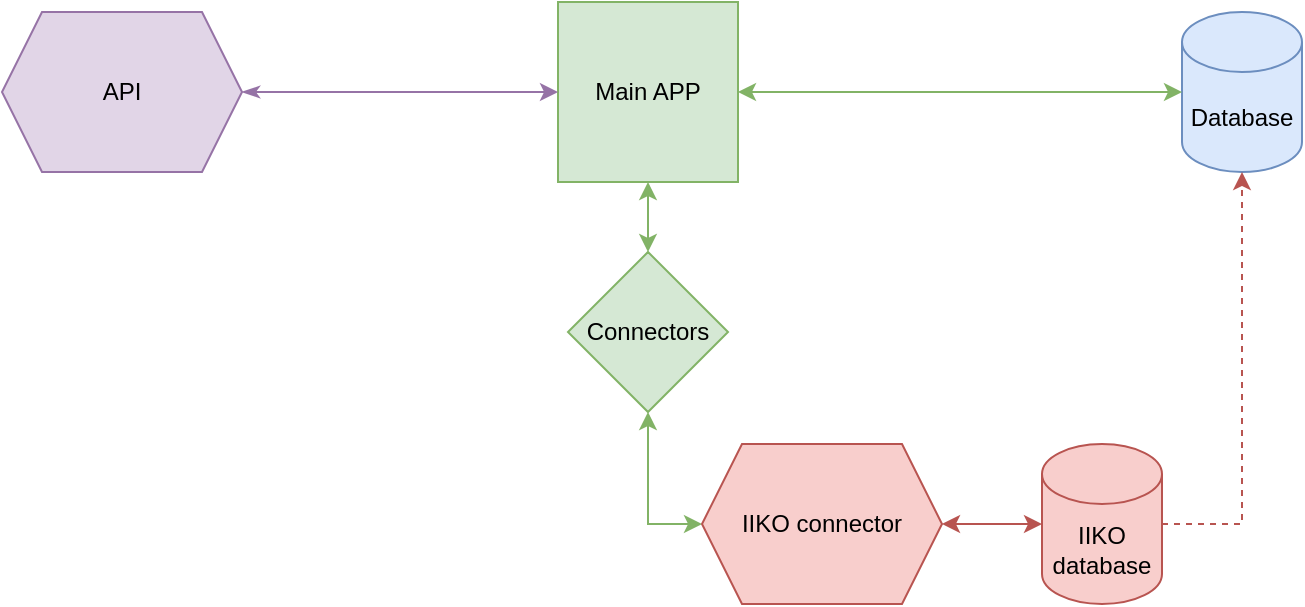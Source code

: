 <mxfile version="24.1.0" type="device" pages="4">
  <diagram name="FullApp" id="TIRjx2CruwUr5XyOAOYn">
    <mxGraphModel dx="1434" dy="856" grid="1" gridSize="10" guides="1" tooltips="1" connect="1" arrows="1" fold="1" page="1" pageScale="1" pageWidth="827" pageHeight="1169" math="0" shadow="0">
      <root>
        <mxCell id="0" />
        <mxCell id="1" parent="0" />
        <mxCell id="KbtRmOUpjMQhSyuy_AiT-1" value="Database" style="shape=cylinder3;whiteSpace=wrap;html=1;boundedLbl=1;backgroundOutline=1;size=15;fillColor=#dae8fc;strokeColor=#6c8ebf;" parent="1" vertex="1">
          <mxGeometry x="680" y="244" width="60" height="80" as="geometry" />
        </mxCell>
        <mxCell id="KbtRmOUpjMQhSyuy_AiT-2" value="Main APP" style="whiteSpace=wrap;html=1;aspect=fixed;fillColor=#d5e8d4;strokeColor=#82b366;" parent="1" vertex="1">
          <mxGeometry x="368" y="239" width="90" height="90" as="geometry" />
        </mxCell>
        <mxCell id="KbtRmOUpjMQhSyuy_AiT-54" style="edgeStyle=orthogonalEdgeStyle;rounded=0;orthogonalLoop=1;jettySize=auto;html=1;exitX=1;exitY=0.5;exitDx=0;exitDy=0;entryX=0;entryY=0.5;entryDx=0;entryDy=0;startArrow=classicThin;startFill=1;fillColor=#e1d5e7;strokeColor=#9673a6;" parent="1" source="KbtRmOUpjMQhSyuy_AiT-10" target="KbtRmOUpjMQhSyuy_AiT-2" edge="1">
          <mxGeometry relative="1" as="geometry" />
        </mxCell>
        <mxCell id="KbtRmOUpjMQhSyuy_AiT-10" value="API" style="shape=hexagon;perimeter=hexagonPerimeter2;whiteSpace=wrap;html=1;fixedSize=1;fillColor=#e1d5e7;strokeColor=#9673a6;" parent="1" vertex="1">
          <mxGeometry x="90" y="244" width="120" height="80" as="geometry" />
        </mxCell>
        <mxCell id="SYpkPhyJ6yZoDFm-wThN-3" style="edgeStyle=orthogonalEdgeStyle;rounded=0;orthogonalLoop=1;jettySize=auto;html=1;exitX=0;exitY=0.5;exitDx=0;exitDy=0;entryX=0.5;entryY=1;entryDx=0;entryDy=0;startArrow=classic;startFill=1;fillColor=#d5e8d4;strokeColor=#82b366;" parent="1" source="KbtRmOUpjMQhSyuy_AiT-19" target="SYpkPhyJ6yZoDFm-wThN-2" edge="1">
          <mxGeometry relative="1" as="geometry" />
        </mxCell>
        <mxCell id="KbtRmOUpjMQhSyuy_AiT-19" value="IIKO connector" style="shape=hexagon;perimeter=hexagonPerimeter2;whiteSpace=wrap;html=1;fixedSize=1;fillColor=#f8cecc;strokeColor=#b85450;" parent="1" vertex="1">
          <mxGeometry x="440" y="460" width="120" height="80" as="geometry" />
        </mxCell>
        <mxCell id="KbtRmOUpjMQhSyuy_AiT-34" style="edgeStyle=orthogonalEdgeStyle;rounded=0;orthogonalLoop=1;jettySize=auto;html=1;exitX=1;exitY=0.5;exitDx=0;exitDy=0;entryX=0;entryY=0.5;entryDx=0;entryDy=0;entryPerimeter=0;fillColor=#d5e8d4;strokeColor=#82b366;startArrow=classic;startFill=1;" parent="1" source="KbtRmOUpjMQhSyuy_AiT-2" target="KbtRmOUpjMQhSyuy_AiT-1" edge="1">
          <mxGeometry relative="1" as="geometry" />
        </mxCell>
        <mxCell id="KbtRmOUpjMQhSyuy_AiT-84" value="IIKO database" style="shape=cylinder3;whiteSpace=wrap;html=1;boundedLbl=1;backgroundOutline=1;size=15;fillColor=#f8cecc;strokeColor=#b85450;" parent="1" vertex="1">
          <mxGeometry x="610" y="460" width="60" height="80" as="geometry" />
        </mxCell>
        <mxCell id="SYpkPhyJ6yZoDFm-wThN-4" style="edgeStyle=orthogonalEdgeStyle;rounded=0;orthogonalLoop=1;jettySize=auto;html=1;exitX=0.5;exitY=0;exitDx=0;exitDy=0;entryX=0.5;entryY=1;entryDx=0;entryDy=0;fillColor=#d5e8d4;strokeColor=#82b366;startArrow=classic;startFill=1;" parent="1" source="SYpkPhyJ6yZoDFm-wThN-2" target="KbtRmOUpjMQhSyuy_AiT-2" edge="1">
          <mxGeometry relative="1" as="geometry" />
        </mxCell>
        <mxCell id="SYpkPhyJ6yZoDFm-wThN-2" value="Connectors" style="rhombus;whiteSpace=wrap;html=1;fillColor=#d5e8d4;strokeColor=#82b366;" parent="1" vertex="1">
          <mxGeometry x="373" y="364" width="80" height="80" as="geometry" />
        </mxCell>
        <mxCell id="SYpkPhyJ6yZoDFm-wThN-6" style="edgeStyle=orthogonalEdgeStyle;rounded=0;orthogonalLoop=1;jettySize=auto;html=1;exitX=1;exitY=0.5;exitDx=0;exitDy=0;exitPerimeter=0;entryX=0.5;entryY=1;entryDx=0;entryDy=0;entryPerimeter=0;dashed=1;fillColor=#f8cecc;strokeColor=#b85450;" parent="1" source="KbtRmOUpjMQhSyuy_AiT-84" target="KbtRmOUpjMQhSyuy_AiT-1" edge="1">
          <mxGeometry relative="1" as="geometry" />
        </mxCell>
        <mxCell id="SYpkPhyJ6yZoDFm-wThN-7" style="edgeStyle=orthogonalEdgeStyle;rounded=0;orthogonalLoop=1;jettySize=auto;html=1;exitX=1;exitY=0.5;exitDx=0;exitDy=0;entryX=0;entryY=0.5;entryDx=0;entryDy=0;entryPerimeter=0;startArrow=classic;startFill=1;fillColor=#f8cecc;strokeColor=#b85450;" parent="1" source="KbtRmOUpjMQhSyuy_AiT-19" target="KbtRmOUpjMQhSyuy_AiT-84" edge="1">
          <mxGeometry relative="1" as="geometry" />
        </mxCell>
      </root>
    </mxGraphModel>
  </diagram>
  <diagram id="dgNshp6d2nxYo_MuYGDF" name="Database">
    <mxGraphModel dx="1434" dy="856" grid="1" gridSize="10" guides="1" tooltips="1" connect="1" arrows="1" fold="1" page="1" pageScale="1" pageWidth="827" pageHeight="1169" math="0" shadow="0">
      <root>
        <mxCell id="0" />
        <mxCell id="1" parent="0" />
        <mxCell id="cFn4Mk28HSJpXMbZZTvt-1" value="Database" style="shape=cylinder3;whiteSpace=wrap;html=1;boundedLbl=1;backgroundOutline=1;size=15;fillColor=#dae8fc;strokeColor=#6c8ebf;" parent="1" vertex="1">
          <mxGeometry x="720" y="30" width="60" height="80" as="geometry" />
        </mxCell>
        <mxCell id="cFn4Mk28HSJpXMbZZTvt-2" value="product" style="swimlane;fontStyle=0;childLayout=stackLayout;horizontal=1;startSize=30;horizontalStack=0;resizeParent=1;resizeParentMax=0;resizeLast=0;collapsible=1;marginBottom=0;whiteSpace=wrap;html=1;fillColor=#dae8fc;strokeColor=#6c8ebf;" parent="1" vertex="1">
          <mxGeometry x="309.59" y="200" width="140" height="330" as="geometry">
            <mxRectangle x="640" y="190" width="60" height="30" as="alternateBounds" />
          </mxGeometry>
        </mxCell>
        <mxCell id="cFn4Mk28HSJpXMbZZTvt-3" value="id" style="text;strokeColor=none;fillColor=none;align=left;verticalAlign=middle;spacingLeft=4;spacingRight=4;overflow=hidden;points=[[0,0.5],[1,0.5]];portConstraint=eastwest;rotatable=0;whiteSpace=wrap;html=1;" parent="cFn4Mk28HSJpXMbZZTvt-2" vertex="1">
          <mxGeometry y="30" width="140" height="30" as="geometry" />
        </mxCell>
        <mxCell id="cFn4Mk28HSJpXMbZZTvt-4" value="name" style="text;strokeColor=none;fillColor=none;align=left;verticalAlign=middle;spacingLeft=4;spacingRight=4;overflow=hidden;points=[[0,0.5],[1,0.5]];portConstraint=eastwest;rotatable=0;whiteSpace=wrap;html=1;" parent="cFn4Mk28HSJpXMbZZTvt-2" vertex="1">
          <mxGeometry y="60" width="140" height="30" as="geometry" />
        </mxCell>
        <mxCell id="cFn4Mk28HSJpXMbZZTvt-5" value="desription" style="text;strokeColor=none;fillColor=none;align=left;verticalAlign=middle;spacingLeft=4;spacingRight=4;overflow=hidden;points=[[0,0.5],[1,0.5]];portConstraint=eastwest;rotatable=0;whiteSpace=wrap;html=1;" parent="cFn4Mk28HSJpXMbZZTvt-2" vertex="1">
          <mxGeometry y="90" width="140" height="30" as="geometry" />
        </mxCell>
        <mxCell id="0DUb3HnzWbXjvoWus8Zm-6" value="proteins" style="text;strokeColor=none;fillColor=none;align=left;verticalAlign=middle;spacingLeft=4;spacingRight=4;overflow=hidden;points=[[0,0.5],[1,0.5]];portConstraint=eastwest;rotatable=0;whiteSpace=wrap;html=1;" vertex="1" parent="cFn4Mk28HSJpXMbZZTvt-2">
          <mxGeometry y="120" width="140" height="30" as="geometry" />
        </mxCell>
        <mxCell id="M6nDL1w228theW-BM3ZK-5" value="fats" style="text;strokeColor=none;fillColor=none;align=left;verticalAlign=middle;spacingLeft=4;spacingRight=4;overflow=hidden;points=[[0,0.5],[1,0.5]];portConstraint=eastwest;rotatable=0;whiteSpace=wrap;html=1;" parent="cFn4Mk28HSJpXMbZZTvt-2" vertex="1">
          <mxGeometry y="150" width="140" height="30" as="geometry" />
        </mxCell>
        <mxCell id="0DUb3HnzWbXjvoWus8Zm-5" value="carbonhydrates" style="text;strokeColor=none;fillColor=none;align=left;verticalAlign=middle;spacingLeft=4;spacingRight=4;overflow=hidden;points=[[0,0.5],[1,0.5]];portConstraint=eastwest;rotatable=0;whiteSpace=wrap;html=1;" vertex="1" parent="cFn4Mk28HSJpXMbZZTvt-2">
          <mxGeometry y="180" width="140" height="30" as="geometry" />
        </mxCell>
        <mxCell id="M6nDL1w228theW-BM3ZK-7" value="flags (alergic, hot, etc)" style="text;strokeColor=none;fillColor=none;align=left;verticalAlign=middle;spacingLeft=4;spacingRight=4;overflow=hidden;points=[[0,0.5],[1,0.5]];portConstraint=eastwest;rotatable=0;whiteSpace=wrap;html=1;" parent="cFn4Mk28HSJpXMbZZTvt-2" vertex="1">
          <mxGeometry y="210" width="140" height="30" as="geometry" />
        </mxCell>
        <mxCell id="M6nDL1w228theW-BM3ZK-6" value="calories" style="text;strokeColor=none;fillColor=none;align=left;verticalAlign=middle;spacingLeft=4;spacingRight=4;overflow=hidden;points=[[0,0.5],[1,0.5]];portConstraint=eastwest;rotatable=0;whiteSpace=wrap;html=1;" parent="cFn4Mk28HSJpXMbZZTvt-2" vertex="1">
          <mxGeometry y="240" width="140" height="30" as="geometry" />
        </mxCell>
        <mxCell id="cFn4Mk28HSJpXMbZZTvt-6" value="price" style="text;strokeColor=none;fillColor=none;align=left;verticalAlign=middle;spacingLeft=4;spacingRight=4;overflow=hidden;points=[[0,0.5],[1,0.5]];portConstraint=eastwest;rotatable=0;whiteSpace=wrap;html=1;" parent="cFn4Mk28HSJpXMbZZTvt-2" vertex="1">
          <mxGeometry y="270" width="140" height="30" as="geometry" />
        </mxCell>
        <mxCell id="0DUb3HnzWbXjvoWus8Zm-7" value="category_id" style="text;strokeColor=none;fillColor=none;align=left;verticalAlign=middle;spacingLeft=4;spacingRight=4;overflow=hidden;points=[[0,0.5],[1,0.5]];portConstraint=eastwest;rotatable=0;whiteSpace=wrap;html=1;" vertex="1" parent="cFn4Mk28HSJpXMbZZTvt-2">
          <mxGeometry y="300" width="140" height="30" as="geometry" />
        </mxCell>
        <mxCell id="cFn4Mk28HSJpXMbZZTvt-7" value="o&lt;span style=&quot;background-color: initial;&quot;&gt;rder&lt;/span&gt;" style="swimlane;fontStyle=0;childLayout=stackLayout;horizontal=1;startSize=30;horizontalStack=0;resizeParent=1;resizeParentMax=0;resizeLast=0;collapsible=1;marginBottom=0;whiteSpace=wrap;html=1;fillColor=#dae8fc;strokeColor=#6c8ebf;" parent="1" vertex="1">
          <mxGeometry x="309.59" y="570" width="140" height="270" as="geometry" />
        </mxCell>
        <mxCell id="cFn4Mk28HSJpXMbZZTvt-8" value="id" style="text;strokeColor=none;fillColor=none;align=left;verticalAlign=middle;spacingLeft=4;spacingRight=4;overflow=hidden;points=[[0,0.5],[1,0.5]];portConstraint=eastwest;rotatable=0;whiteSpace=wrap;html=1;" parent="cFn4Mk28HSJpXMbZZTvt-7" vertex="1">
          <mxGeometry y="30" width="140" height="30" as="geometry" />
        </mxCell>
        <mxCell id="cFn4Mk28HSJpXMbZZTvt-9" value="customer_i&lt;span style=&quot;background-color: initial;&quot;&gt;d&lt;/span&gt;" style="text;strokeColor=none;fillColor=none;align=left;verticalAlign=middle;spacingLeft=4;spacingRight=4;overflow=hidden;points=[[0,0.5],[1,0.5]];portConstraint=eastwest;rotatable=0;whiteSpace=wrap;html=1;" parent="cFn4Mk28HSJpXMbZZTvt-7" vertex="1">
          <mxGeometry y="60" width="140" height="30" as="geometry" />
        </mxCell>
        <mxCell id="0DUb3HnzWbXjvoWus8Zm-3" value="address_id" style="text;strokeColor=none;fillColor=none;align=left;verticalAlign=middle;spacingLeft=4;spacingRight=4;overflow=hidden;points=[[0,0.5],[1,0.5]];portConstraint=eastwest;rotatable=0;whiteSpace=wrap;html=1;" vertex="1" parent="cFn4Mk28HSJpXMbZZTvt-7">
          <mxGeometry y="90" width="140" height="30" as="geometry" />
        </mxCell>
        <mxCell id="cFn4Mk28HSJpXMbZZTvt-10" value="s&lt;span style=&quot;background-color: initial;&quot;&gt;tatus&lt;/span&gt;" style="text;strokeColor=none;fillColor=none;align=left;verticalAlign=middle;spacingLeft=4;spacingRight=4;overflow=hidden;points=[[0,0.5],[1,0.5]];portConstraint=eastwest;rotatable=0;whiteSpace=wrap;html=1;" parent="cFn4Mk28HSJpXMbZZTvt-7" vertex="1">
          <mxGeometry y="120" width="140" height="30" as="geometry" />
        </mxCell>
        <mxCell id="cFn4Mk28HSJpXMbZZTvt-11" value="comment" style="text;strokeColor=none;fillColor=none;align=left;verticalAlign=middle;spacingLeft=4;spacingRight=4;overflow=hidden;points=[[0,0.5],[1,0.5]];portConstraint=eastwest;rotatable=0;whiteSpace=wrap;html=1;" parent="cFn4Mk28HSJpXMbZZTvt-7" vertex="1">
          <mxGeometry y="150" width="140" height="30" as="geometry" />
        </mxCell>
        <mxCell id="0DUb3HnzWbXjvoWus8Zm-2" value="confirmation_token" style="text;strokeColor=none;fillColor=none;align=left;verticalAlign=middle;spacingLeft=4;spacingRight=4;overflow=hidden;points=[[0,0.5],[1,0.5]];portConstraint=eastwest;rotatable=0;whiteSpace=wrap;html=1;" vertex="1" parent="cFn4Mk28HSJpXMbZZTvt-7">
          <mxGeometry y="180" width="140" height="30" as="geometry" />
        </mxCell>
        <mxCell id="0DUb3HnzWbXjvoWus8Zm-1" value="created_a&lt;span style=&quot;background-color: initial;&quot;&gt;t&lt;/span&gt;" style="text;strokeColor=none;fillColor=none;align=left;verticalAlign=middle;spacingLeft=4;spacingRight=4;overflow=hidden;points=[[0,0.5],[1,0.5]];portConstraint=eastwest;rotatable=0;whiteSpace=wrap;html=1;" vertex="1" parent="cFn4Mk28HSJpXMbZZTvt-7">
          <mxGeometry y="210" width="140" height="30" as="geometry" />
        </mxCell>
        <mxCell id="cFn4Mk28HSJpXMbZZTvt-12" value="updated_at" style="text;strokeColor=none;fillColor=none;align=left;verticalAlign=middle;spacingLeft=4;spacingRight=4;overflow=hidden;points=[[0,0.5],[1,0.5]];portConstraint=eastwest;rotatable=0;whiteSpace=wrap;html=1;" parent="cFn4Mk28HSJpXMbZZTvt-7" vertex="1">
          <mxGeometry y="240" width="140" height="30" as="geometry" />
        </mxCell>
        <mxCell id="cFn4Mk28HSJpXMbZZTvt-13" value="order_item" style="swimlane;fontStyle=0;childLayout=stackLayout;horizontal=1;startSize=30;horizontalStack=0;resizeParent=1;resizeParentMax=0;resizeLast=0;collapsible=1;marginBottom=0;whiteSpace=wrap;html=1;fillColor=#dae8fc;strokeColor=#6c8ebf;" parent="1" vertex="1">
          <mxGeometry x="40" y="560" width="140" height="150" as="geometry" />
        </mxCell>
        <mxCell id="cFn4Mk28HSJpXMbZZTvt-16" value="product_id" style="text;strokeColor=none;fillColor=none;align=left;verticalAlign=middle;spacingLeft=4;spacingRight=4;overflow=hidden;points=[[0,0.5],[1,0.5]];portConstraint=eastwest;rotatable=0;whiteSpace=wrap;html=1;" parent="cFn4Mk28HSJpXMbZZTvt-13" vertex="1">
          <mxGeometry y="30" width="140" height="30" as="geometry" />
        </mxCell>
        <mxCell id="cFn4Mk28HSJpXMbZZTvt-15" value="order_id" style="text;strokeColor=none;fillColor=none;align=left;verticalAlign=middle;spacingLeft=4;spacingRight=4;overflow=hidden;points=[[0,0.5],[1,0.5]];portConstraint=eastwest;rotatable=0;whiteSpace=wrap;html=1;" parent="cFn4Mk28HSJpXMbZZTvt-13" vertex="1">
          <mxGeometry y="60" width="140" height="30" as="geometry" />
        </mxCell>
        <mxCell id="cFn4Mk28HSJpXMbZZTvt-17" value="amount" style="text;strokeColor=none;fillColor=none;align=left;verticalAlign=middle;spacingLeft=4;spacingRight=4;overflow=hidden;points=[[0,0.5],[1,0.5]];portConstraint=eastwest;rotatable=0;whiteSpace=wrap;html=1;" parent="cFn4Mk28HSJpXMbZZTvt-13" vertex="1">
          <mxGeometry y="90" width="140" height="30" as="geometry" />
        </mxCell>
        <mxCell id="0DUb3HnzWbXjvoWus8Zm-4" value="offered_price" style="text;strokeColor=none;fillColor=none;align=left;verticalAlign=middle;spacingLeft=4;spacingRight=4;overflow=hidden;points=[[0,0.5],[1,0.5]];portConstraint=eastwest;rotatable=0;whiteSpace=wrap;html=1;" vertex="1" parent="cFn4Mk28HSJpXMbZZTvt-13">
          <mxGeometry y="120" width="140" height="30" as="geometry" />
        </mxCell>
        <mxCell id="OrASoP17x4rDZXRPOSPD-1" value="user" style="swimlane;fontStyle=0;childLayout=stackLayout;horizontal=1;startSize=30;horizontalStack=0;resizeParent=1;resizeParentMax=0;resizeLast=0;collapsible=1;marginBottom=0;whiteSpace=wrap;html=1;fillColor=#dae8fc;strokeColor=#6c8ebf;" parent="1" vertex="1">
          <mxGeometry x="40.0" y="185" width="140" height="150" as="geometry">
            <mxRectangle x="640" y="190" width="60" height="30" as="alternateBounds" />
          </mxGeometry>
        </mxCell>
        <mxCell id="OrASoP17x4rDZXRPOSPD-2" value="&lt;div&gt;&lt;span style=&quot;background-color: initial;&quot;&gt;id&lt;/span&gt;&lt;br&gt;&lt;/div&gt;" style="text;strokeColor=none;fillColor=none;align=left;verticalAlign=middle;spacingLeft=4;spacingRight=4;overflow=hidden;points=[[0,0.5],[1,0.5]];portConstraint=eastwest;rotatable=0;whiteSpace=wrap;html=1;" parent="OrASoP17x4rDZXRPOSPD-1" vertex="1">
          <mxGeometry y="30" width="140" height="30" as="geometry" />
        </mxCell>
        <mxCell id="OrASoP17x4rDZXRPOSPD-3" value="name" style="text;strokeColor=none;fillColor=none;align=left;verticalAlign=middle;spacingLeft=4;spacingRight=4;overflow=hidden;points=[[0,0.5],[1,0.5]];portConstraint=eastwest;rotatable=0;whiteSpace=wrap;html=1;" parent="OrASoP17x4rDZXRPOSPD-1" vertex="1">
          <mxGeometry y="60" width="140" height="30" as="geometry" />
        </mxCell>
        <mxCell id="OrASoP17x4rDZXRPOSPD-4" value="email" style="text;strokeColor=none;fillColor=none;align=left;verticalAlign=middle;spacingLeft=4;spacingRight=4;overflow=hidden;points=[[0,0.5],[1,0.5]];portConstraint=eastwest;rotatable=0;whiteSpace=wrap;html=1;" parent="OrASoP17x4rDZXRPOSPD-1" vertex="1">
          <mxGeometry y="90" width="140" height="30" as="geometry" />
        </mxCell>
        <mxCell id="OrASoP17x4rDZXRPOSPD-5" value="phone" style="text;strokeColor=none;fillColor=none;align=left;verticalAlign=middle;spacingLeft=4;spacingRight=4;overflow=hidden;points=[[0,0.5],[1,0.5]];portConstraint=eastwest;rotatable=0;whiteSpace=wrap;html=1;" parent="OrASoP17x4rDZXRPOSPD-1" vertex="1">
          <mxGeometry y="120" width="140" height="30" as="geometry" />
        </mxCell>
        <mxCell id="OrASoP17x4rDZXRPOSPD-6" value="product_image" style="swimlane;fontStyle=0;childLayout=stackLayout;horizontal=1;startSize=30;horizontalStack=0;resizeParent=1;resizeParentMax=0;resizeLast=0;collapsible=1;marginBottom=0;whiteSpace=wrap;html=1;fillColor=#dae8fc;strokeColor=#6c8ebf;" parent="1" vertex="1">
          <mxGeometry x="589.59" y="200" width="140" height="150" as="geometry">
            <mxRectangle x="640" y="190" width="60" height="30" as="alternateBounds" />
          </mxGeometry>
        </mxCell>
        <mxCell id="M6nDL1w228theW-BM3ZK-8" value="id" style="text;strokeColor=none;fillColor=none;align=left;verticalAlign=middle;spacingLeft=4;spacingRight=4;overflow=hidden;points=[[0,0.5],[1,0.5]];portConstraint=eastwest;rotatable=0;whiteSpace=wrap;html=1;" parent="OrASoP17x4rDZXRPOSPD-6" vertex="1">
          <mxGeometry y="30" width="140" height="30" as="geometry" />
        </mxCell>
        <mxCell id="OrASoP17x4rDZXRPOSPD-7" value="product_id" style="text;strokeColor=none;fillColor=none;align=left;verticalAlign=middle;spacingLeft=4;spacingRight=4;overflow=hidden;points=[[0,0.5],[1,0.5]];portConstraint=eastwest;rotatable=0;whiteSpace=wrap;html=1;" parent="OrASoP17x4rDZXRPOSPD-6" vertex="1">
          <mxGeometry y="60" width="140" height="30" as="geometry" />
        </mxCell>
        <mxCell id="OrASoP17x4rDZXRPOSPD-8" value="type (privew, full)" style="text;strokeColor=none;fillColor=none;align=left;verticalAlign=middle;spacingLeft=4;spacingRight=4;overflow=hidden;points=[[0,0.5],[1,0.5]];portConstraint=eastwest;rotatable=0;whiteSpace=wrap;html=1;" parent="OrASoP17x4rDZXRPOSPD-6" vertex="1">
          <mxGeometry y="90" width="140" height="30" as="geometry" />
        </mxCell>
        <mxCell id="OrASoP17x4rDZXRPOSPD-9" value="url" style="text;strokeColor=none;fillColor=none;align=left;verticalAlign=middle;spacingLeft=4;spacingRight=4;overflow=hidden;points=[[0,0.5],[1,0.5]];portConstraint=eastwest;rotatable=0;whiteSpace=wrap;html=1;" parent="OrASoP17x4rDZXRPOSPD-6" vertex="1">
          <mxGeometry y="120" width="140" height="30" as="geometry" />
        </mxCell>
        <mxCell id="M6nDL1w228theW-BM3ZK-14" value="adress" style="swimlane;fontStyle=0;childLayout=stackLayout;horizontal=1;startSize=30;horizontalStack=0;resizeParent=1;resizeParentMax=0;resizeLast=0;collapsible=1;marginBottom=0;whiteSpace=wrap;html=1;fillColor=#dae8fc;strokeColor=#6c8ebf;" parent="1" vertex="1">
          <mxGeometry x="309.59" y="40" width="140" height="120" as="geometry">
            <mxRectangle x="640" y="190" width="60" height="30" as="alternateBounds" />
          </mxGeometry>
        </mxCell>
        <mxCell id="M6nDL1w228theW-BM3ZK-15" value="&lt;div&gt;&lt;span style=&quot;background-color: initial;&quot;&gt;id&lt;/span&gt;&lt;/div&gt;" style="text;strokeColor=none;fillColor=none;align=left;verticalAlign=middle;spacingLeft=4;spacingRight=4;overflow=hidden;points=[[0,0.5],[1,0.5]];portConstraint=eastwest;rotatable=0;whiteSpace=wrap;html=1;" parent="M6nDL1w228theW-BM3ZK-14" vertex="1">
          <mxGeometry y="30" width="140" height="30" as="geometry" />
        </mxCell>
        <mxCell id="M6nDL1w228theW-BM3ZK-17" value="city" style="text;strokeColor=none;fillColor=none;align=left;verticalAlign=middle;spacingLeft=4;spacingRight=4;overflow=hidden;points=[[0,0.5],[1,0.5]];portConstraint=eastwest;rotatable=0;whiteSpace=wrap;html=1;" parent="M6nDL1w228theW-BM3ZK-14" vertex="1">
          <mxGeometry y="60" width="140" height="30" as="geometry" />
        </mxCell>
        <mxCell id="M6nDL1w228theW-BM3ZK-18" value="address" style="text;strokeColor=none;fillColor=none;align=left;verticalAlign=middle;spacingLeft=4;spacingRight=4;overflow=hidden;points=[[0,0.5],[1,0.5]];portConstraint=eastwest;rotatable=0;whiteSpace=wrap;html=1;" parent="M6nDL1w228theW-BM3ZK-14" vertex="1">
          <mxGeometry y="90" width="140" height="30" as="geometry" />
        </mxCell>
        <mxCell id="WJw8rvvKbByrCwX7ABKn-1" value="Markets" style="swimlane;fontStyle=0;childLayout=stackLayout;horizontal=1;startSize=30;horizontalStack=0;resizeParent=1;resizeParentMax=0;resizeLast=0;collapsible=1;marginBottom=0;whiteSpace=wrap;html=1;fillColor=#dae8fc;strokeColor=#6c8ebf;" parent="1" vertex="1">
          <mxGeometry x="250" y="1210" width="140" height="150" as="geometry">
            <mxRectangle x="640" y="190" width="60" height="30" as="alternateBounds" />
          </mxGeometry>
        </mxCell>
        <mxCell id="WJw8rvvKbByrCwX7ABKn-2" value="&lt;div&gt;&lt;span style=&quot;background-color: initial;&quot;&gt;ID&lt;/span&gt;&lt;br&gt;&lt;/div&gt;" style="text;strokeColor=none;fillColor=none;align=left;verticalAlign=middle;spacingLeft=4;spacingRight=4;overflow=hidden;points=[[0,0.5],[1,0.5]];portConstraint=eastwest;rotatable=0;whiteSpace=wrap;html=1;" parent="WJw8rvvKbByrCwX7ABKn-1" vertex="1">
          <mxGeometry y="30" width="140" height="30" as="geometry" />
        </mxCell>
        <mxCell id="WJw8rvvKbByrCwX7ABKn-3" value="Name" style="text;strokeColor=none;fillColor=none;align=left;verticalAlign=middle;spacingLeft=4;spacingRight=4;overflow=hidden;points=[[0,0.5],[1,0.5]];portConstraint=eastwest;rotatable=0;whiteSpace=wrap;html=1;" parent="WJw8rvvKbByrCwX7ABKn-1" vertex="1">
          <mxGeometry y="60" width="140" height="30" as="geometry" />
        </mxCell>
        <mxCell id="WJw8rvvKbByrCwX7ABKn-4" value="INN" style="text;strokeColor=none;fillColor=none;align=left;verticalAlign=middle;spacingLeft=4;spacingRight=4;overflow=hidden;points=[[0,0.5],[1,0.5]];portConstraint=eastwest;rotatable=0;whiteSpace=wrap;html=1;" parent="WJw8rvvKbByrCwX7ABKn-1" vertex="1">
          <mxGeometry y="90" width="140" height="30" as="geometry" />
        </mxCell>
        <mxCell id="WJw8rvvKbByrCwX7ABKn-5" value="Adress" style="text;strokeColor=none;fillColor=none;align=left;verticalAlign=middle;spacingLeft=4;spacingRight=4;overflow=hidden;points=[[0,0.5],[1,0.5]];portConstraint=eastwest;rotatable=0;whiteSpace=wrap;html=1;" parent="WJw8rvvKbByrCwX7ABKn-1" vertex="1">
          <mxGeometry y="120" width="140" height="30" as="geometry" />
        </mxCell>
        <mxCell id="WJw8rvvKbByrCwX7ABKn-6" value="UseersMarkets" style="swimlane;fontStyle=0;childLayout=stackLayout;horizontal=1;startSize=30;horizontalStack=0;resizeParent=1;resizeParentMax=0;resizeLast=0;collapsible=1;marginBottom=0;whiteSpace=wrap;html=1;fillColor=#dae8fc;strokeColor=#6c8ebf;" parent="1" vertex="1">
          <mxGeometry x="250" y="1390" width="140" height="120" as="geometry">
            <mxRectangle x="590" y="140" width="60" height="30" as="alternateBounds" />
          </mxGeometry>
        </mxCell>
        <mxCell id="WJw8rvvKbByrCwX7ABKn-7" value="&lt;div&gt;&lt;span style=&quot;background-color: initial;&quot;&gt;ID&lt;/span&gt;&lt;br&gt;&lt;/div&gt;" style="text;strokeColor=none;fillColor=none;align=left;verticalAlign=middle;spacingLeft=4;spacingRight=4;overflow=hidden;points=[[0,0.5],[1,0.5]];portConstraint=eastwest;rotatable=0;whiteSpace=wrap;html=1;" parent="WJw8rvvKbByrCwX7ABKn-6" vertex="1">
          <mxGeometry y="30" width="140" height="30" as="geometry" />
        </mxCell>
        <mxCell id="WJw8rvvKbByrCwX7ABKn-8" value="UserID" style="text;strokeColor=none;fillColor=none;align=left;verticalAlign=middle;spacingLeft=4;spacingRight=4;overflow=hidden;points=[[0,0.5],[1,0.5]];portConstraint=eastwest;rotatable=0;whiteSpace=wrap;html=1;" parent="WJw8rvvKbByrCwX7ABKn-6" vertex="1">
          <mxGeometry y="60" width="140" height="30" as="geometry" />
        </mxCell>
        <mxCell id="WJw8rvvKbByrCwX7ABKn-9" value="MarketID" style="text;strokeColor=none;fillColor=none;align=left;verticalAlign=middle;spacingLeft=4;spacingRight=4;overflow=hidden;points=[[0,0.5],[1,0.5]];portConstraint=eastwest;rotatable=0;whiteSpace=wrap;html=1;" parent="WJw8rvvKbByrCwX7ABKn-6" vertex="1">
          <mxGeometry y="90" width="140" height="30" as="geometry" />
        </mxCell>
        <mxCell id="WJw8rvvKbByrCwX7ABKn-12" style="edgeStyle=orthogonalEdgeStyle;rounded=0;orthogonalLoop=1;jettySize=auto;html=1;exitX=0;exitY=0.5;exitDx=0;exitDy=0;entryX=0;entryY=0.5;entryDx=0;entryDy=0;endArrow=ERmany;endFill=0;startArrow=ERone;startFill=0;" parent="1" source="WJw8rvvKbByrCwX7ABKn-2" target="WJw8rvvKbByrCwX7ABKn-9" edge="1">
          <mxGeometry relative="1" as="geometry" />
        </mxCell>
        <mxCell id="0DUb3HnzWbXjvoWus8Zm-9" value="" style="edgeStyle=entityRelationEdgeStyle;fontSize=12;html=1;endArrow=ERoneToMany;rounded=0;" edge="1" parent="1" source="cFn4Mk28HSJpXMbZZTvt-2" target="cFn4Mk28HSJpXMbZZTvt-16">
          <mxGeometry width="100" height="100" relative="1" as="geometry">
            <mxPoint x="349.59" y="540" as="sourcePoint" />
            <mxPoint x="449.59" y="440" as="targetPoint" />
          </mxGeometry>
        </mxCell>
        <mxCell id="0DUb3HnzWbXjvoWus8Zm-10" value="" style="edgeStyle=entityRelationEdgeStyle;fontSize=12;html=1;endArrow=ERoneToMany;rounded=0;" edge="1" parent="1" source="cFn4Mk28HSJpXMbZZTvt-7" target="cFn4Mk28HSJpXMbZZTvt-15">
          <mxGeometry width="100" height="100" relative="1" as="geometry">
            <mxPoint x="349.59" y="540" as="sourcePoint" />
            <mxPoint x="449.59" y="440" as="targetPoint" />
          </mxGeometry>
        </mxCell>
        <mxCell id="0DUb3HnzWbXjvoWus8Zm-12" value="" style="edgeStyle=entityRelationEdgeStyle;fontSize=12;html=1;endArrow=ERzeroToMany;endFill=1;rounded=0;" edge="1" parent="1" source="cFn4Mk28HSJpXMbZZTvt-2" target="OrASoP17x4rDZXRPOSPD-7">
          <mxGeometry width="100" height="100" relative="1" as="geometry">
            <mxPoint x="229.59" y="405" as="sourcePoint" />
            <mxPoint x="329.59" y="305" as="targetPoint" />
          </mxGeometry>
        </mxCell>
        <mxCell id="0DUb3HnzWbXjvoWus8Zm-18" value="" style="edgeStyle=entityRelationEdgeStyle;fontSize=12;html=1;endArrow=ERzeroToMany;endFill=1;startArrow=ERzeroToMany;rounded=0;curved=0;" edge="1" parent="1" source="OrASoP17x4rDZXRPOSPD-1" target="M6nDL1w228theW-BM3ZK-14">
          <mxGeometry width="100" height="100" relative="1" as="geometry">
            <mxPoint x="209.59" y="80.0" as="sourcePoint" />
            <mxPoint x="463.62" y="141.08" as="targetPoint" />
          </mxGeometry>
        </mxCell>
        <mxCell id="0DUb3HnzWbXjvoWus8Zm-19" value="" style="edgeStyle=entityRelationEdgeStyle;fontSize=12;html=1;endArrow=ERzeroToMany;endFill=1;rounded=0;" edge="1" parent="1" source="M6nDL1w228theW-BM3ZK-14" target="0DUb3HnzWbXjvoWus8Zm-3">
          <mxGeometry width="100" height="100" relative="1" as="geometry">
            <mxPoint x="289.59" y="510" as="sourcePoint" />
            <mxPoint x="389.59" y="410" as="targetPoint" />
            <Array as="points">
              <mxPoint x="520" y="380" />
              <mxPoint x="520" y="380" />
            </Array>
          </mxGeometry>
        </mxCell>
        <mxCell id="0DUb3HnzWbXjvoWus8Zm-20" value="category" style="swimlane;fontStyle=0;childLayout=stackLayout;horizontal=1;startSize=30;horizontalStack=0;resizeParent=1;resizeParentMax=0;resizeLast=0;collapsible=1;marginBottom=0;whiteSpace=wrap;html=1;fillColor=#dae8fc;strokeColor=#6c8ebf;" vertex="1" parent="1">
          <mxGeometry x="589.59" y="455" width="140" height="120" as="geometry">
            <mxRectangle x="640" y="190" width="60" height="30" as="alternateBounds" />
          </mxGeometry>
        </mxCell>
        <mxCell id="0DUb3HnzWbXjvoWus8Zm-21" value="id" style="text;strokeColor=none;fillColor=none;align=left;verticalAlign=middle;spacingLeft=4;spacingRight=4;overflow=hidden;points=[[0,0.5],[1,0.5]];portConstraint=eastwest;rotatable=0;whiteSpace=wrap;html=1;" vertex="1" parent="0DUb3HnzWbXjvoWus8Zm-20">
          <mxGeometry y="30" width="140" height="30" as="geometry" />
        </mxCell>
        <mxCell id="0DUb3HnzWbXjvoWus8Zm-22" value="name" style="text;strokeColor=none;fillColor=none;align=left;verticalAlign=middle;spacingLeft=4;spacingRight=4;overflow=hidden;points=[[0,0.5],[1,0.5]];portConstraint=eastwest;rotatable=0;whiteSpace=wrap;html=1;" vertex="1" parent="0DUb3HnzWbXjvoWus8Zm-20">
          <mxGeometry y="60" width="140" height="30" as="geometry" />
        </mxCell>
        <mxCell id="0DUb3HnzWbXjvoWus8Zm-23" value="description" style="text;strokeColor=none;fillColor=none;align=left;verticalAlign=middle;spacingLeft=4;spacingRight=4;overflow=hidden;points=[[0,0.5],[1,0.5]];portConstraint=eastwest;rotatable=0;whiteSpace=wrap;html=1;" vertex="1" parent="0DUb3HnzWbXjvoWus8Zm-20">
          <mxGeometry y="90" width="140" height="30" as="geometry" />
        </mxCell>
        <mxCell id="0DUb3HnzWbXjvoWus8Zm-25" value="" style="edgeStyle=entityRelationEdgeStyle;fontSize=12;html=1;endArrow=ERoneToMany;rounded=0;" edge="1" parent="1" source="0DUb3HnzWbXjvoWus8Zm-20" target="0DUb3HnzWbXjvoWus8Zm-7">
          <mxGeometry width="100" height="100" relative="1" as="geometry">
            <mxPoint x="349.59" y="420" as="sourcePoint" />
            <mxPoint x="449.59" y="320" as="targetPoint" />
          </mxGeometry>
        </mxCell>
        <mxCell id="0DUb3HnzWbXjvoWus8Zm-26" value="role" style="swimlane;fontStyle=0;childLayout=stackLayout;horizontal=1;startSize=30;horizontalStack=0;resizeParent=1;resizeParentMax=0;resizeLast=0;collapsible=1;marginBottom=0;whiteSpace=wrap;html=1;fillColor=#dae8fc;strokeColor=#6c8ebf;" vertex="1" parent="1">
          <mxGeometry x="40" y="420" width="140" height="90" as="geometry">
            <mxRectangle x="640" y="190" width="60" height="30" as="alternateBounds" />
          </mxGeometry>
        </mxCell>
        <mxCell id="0DUb3HnzWbXjvoWus8Zm-27" value="&lt;div&gt;&lt;span style=&quot;background-color: initial;&quot;&gt;id&lt;/span&gt;&lt;/div&gt;" style="text;strokeColor=none;fillColor=none;align=left;verticalAlign=middle;spacingLeft=4;spacingRight=4;overflow=hidden;points=[[0,0.5],[1,0.5]];portConstraint=eastwest;rotatable=0;whiteSpace=wrap;html=1;" vertex="1" parent="0DUb3HnzWbXjvoWus8Zm-26">
          <mxGeometry y="30" width="140" height="30" as="geometry" />
        </mxCell>
        <mxCell id="0DUb3HnzWbXjvoWus8Zm-28" value="name" style="text;strokeColor=none;fillColor=none;align=left;verticalAlign=middle;spacingLeft=4;spacingRight=4;overflow=hidden;points=[[0,0.5],[1,0.5]];portConstraint=eastwest;rotatable=0;whiteSpace=wrap;html=1;" vertex="1" parent="0DUb3HnzWbXjvoWus8Zm-26">
          <mxGeometry y="60" width="140" height="30" as="geometry" />
        </mxCell>
        <mxCell id="0DUb3HnzWbXjvoWus8Zm-33" value="" style="edgeStyle=entityRelationEdgeStyle;fontSize=12;html=1;endArrow=ERoneToMany;rounded=0;" edge="1" parent="1" source="OrASoP17x4rDZXRPOSPD-1" target="cFn4Mk28HSJpXMbZZTvt-9">
          <mxGeometry width="100" height="100" relative="1" as="geometry">
            <mxPoint x="360" y="460" as="sourcePoint" />
            <mxPoint x="460" y="360" as="targetPoint" />
          </mxGeometry>
        </mxCell>
        <mxCell id="0DUb3HnzWbXjvoWus8Zm-34" value="" style="edgeStyle=entityRelationEdgeStyle;fontSize=12;html=1;endArrow=ERoneToMany;startArrow=ERoneToMany;rounded=0;" edge="1" parent="1" source="0DUb3HnzWbXjvoWus8Zm-26" target="OrASoP17x4rDZXRPOSPD-1">
          <mxGeometry width="100" height="100" relative="1" as="geometry">
            <mxPoint x="360" y="460" as="sourcePoint" />
            <mxPoint x="460" y="360" as="targetPoint" />
          </mxGeometry>
        </mxCell>
      </root>
    </mxGraphModel>
  </diagram>
  <diagram id="hDJINDmJV8TcDZ2rg_ZE" name="App">
    <mxGraphModel grid="1" page="1" gridSize="10" guides="1" tooltips="1" connect="1" arrows="1" fold="1" pageScale="1" pageWidth="827" pageHeight="1169" math="0" shadow="0">
      <root>
        <mxCell id="0" />
        <mxCell id="1" parent="0" />
        <mxCell id="SlHamR81nmUqr6Kiworx-1" value="Database" style="shape=cylinder3;whiteSpace=wrap;html=1;boundedLbl=1;backgroundOutline=1;size=15;fillColor=#dae8fc;strokeColor=#6c8ebf;" vertex="1" parent="1">
          <mxGeometry x="490" y="110" width="60" height="80" as="geometry" />
        </mxCell>
        <mxCell id="SlHamR81nmUqr6Kiworx-13" value="Main APP" style="whiteSpace=wrap;html=1;aspect=fixed;fillColor=#d5e8d4;strokeColor=#82b366;" vertex="1" parent="1">
          <mxGeometry x="300" y="105" width="90" height="90" as="geometry" />
        </mxCell>
        <mxCell id="SlHamR81nmUqr6Kiworx-14" style="edgeStyle=orthogonalEdgeStyle;rounded=0;orthogonalLoop=1;jettySize=auto;html=1;exitX=1;exitY=0.5;exitDx=0;exitDy=0;entryX=0;entryY=0.5;entryDx=0;entryDy=0;startArrow=classicThin;startFill=1;fillColor=#e1d5e7;strokeColor=#9673a6;" edge="1" parent="1" source="SlHamR81nmUqr6Kiworx-17" target="SlHamR81nmUqr6Kiworx-13">
          <mxGeometry relative="1" as="geometry" />
        </mxCell>
        <mxCell id="SlHamR81nmUqr6Kiworx-17" value="API" style="shape=hexagon;perimeter=hexagonPerimeter2;whiteSpace=wrap;html=1;fixedSize=1;fillColor=#e1d5e7;strokeColor=#9673a6;" vertex="1" parent="1">
          <mxGeometry x="90" y="110" width="120" height="80" as="geometry" />
        </mxCell>
        <mxCell id="SlHamR81nmUqr6Kiworx-18" value="Connectors" style="shape=hexagon;perimeter=hexagonPerimeter2;whiteSpace=wrap;html=1;fixedSize=1;fillColor=#d5e8d4;strokeColor=#82b366;" vertex="1" parent="1">
          <mxGeometry x="400" y="590" width="120" height="80" as="geometry" />
        </mxCell>
        <mxCell id="SlHamR81nmUqr6Kiworx-19" style="edgeStyle=orthogonalEdgeStyle;rounded=0;orthogonalLoop=1;jettySize=auto;html=1;exitX=1;exitY=0.5;exitDx=0;exitDy=0;entryX=0;entryY=0.5;entryDx=0;entryDy=0;entryPerimeter=0;fillColor=#d5e8d4;strokeColor=#82b366;startArrow=classic;startFill=1;" edge="1" parent="1" source="SlHamR81nmUqr6Kiworx-13" target="SlHamR81nmUqr6Kiworx-1">
          <mxGeometry relative="1" as="geometry" />
        </mxCell>
        <mxCell id="SlHamR81nmUqr6Kiworx-20" value="Get items" style="rounded=0;whiteSpace=wrap;html=1;fillColor=#d5e8d4;strokeColor=#82b366;" vertex="1" parent="1">
          <mxGeometry x="390" y="270" width="120" height="20" as="geometry" />
        </mxCell>
        <mxCell id="SlHamR81nmUqr6Kiworx-21" value="Get item" style="rounded=0;whiteSpace=wrap;html=1;fillColor=#d5e8d4;strokeColor=#82b366;" vertex="1" parent="1">
          <mxGeometry x="390" y="300" width="120" height="20" as="geometry" />
        </mxCell>
        <mxCell id="FrBm53M08meuQQSCONpv-8" style="edgeStyle=orthogonalEdgeStyle;rounded=0;orthogonalLoop=1;jettySize=auto;html=1;exitX=0;exitY=0.5;exitDx=0;exitDy=0;entryX=1;entryY=0.5;entryDx=0;entryDy=0;dashed=1;fillColor=#e1d5e7;strokeColor=#9673a6;" edge="1" parent="1" source="SlHamR81nmUqr6Kiworx-31" target="SlHamR81nmUqr6Kiworx-18">
          <mxGeometry relative="1" as="geometry" />
        </mxCell>
        <mxCell id="wxZErfa5zHom-3-hMLoL-7" style="edgeStyle=orthogonalEdgeStyle;rounded=0;orthogonalLoop=1;jettySize=auto;html=1;exitX=1;exitY=0.5;exitDx=0;exitDy=0;entryX=0.544;entryY=0.989;entryDx=0;entryDy=0;entryPerimeter=0;fillColor=#e1d5e7;strokeColor=#9673a6;" edge="1" parent="1">
          <mxGeometry relative="1" as="geometry">
            <Array as="points">
              <mxPoint x="690" y="623" />
              <mxPoint x="690" y="690" />
              <mxPoint x="350" y="690" />
            </Array>
            <mxPoint x="670.51" y="623" as="sourcePoint" />
            <mxPoint x="349.47" y="187.01" as="targetPoint" />
          </mxGeometry>
        </mxCell>
        <mxCell id="SlHamR81nmUqr6Kiworx-31" value="Payment Connector" style="shape=hexagon;perimeter=hexagonPerimeter2;whiteSpace=wrap;html=1;fixedSize=1;fillColor=#e1d5e7;strokeColor=#9673a6;" vertex="1" parent="1">
          <mxGeometry x="550" y="590" width="120" height="80" as="geometry" />
        </mxCell>
        <mxCell id="SlHamR81nmUqr6Kiworx-59" value="Notification Service" style="rhombus;whiteSpace=wrap;html=1;fillColor=#dae8fc;strokeColor=#6c8ebf;" vertex="1" parent="1">
          <mxGeometry x="140" y="750" width="120" height="80" as="geometry" />
        </mxCell>
        <mxCell id="SlHamR81nmUqr6Kiworx-60" value="Telegram&lt;div&gt;Push&lt;/div&gt;&lt;div&gt;Email&lt;/div&gt;" style="ellipse;shape=cloud;whiteSpace=wrap;html=1;fillColor=#dae8fc;strokeColor=#6c8ebf;" vertex="1" parent="1">
          <mxGeometry x="300" y="750" width="120" height="80" as="geometry" />
        </mxCell>
        <mxCell id="wxZErfa5zHom-3-hMLoL-6" style="edgeStyle=orthogonalEdgeStyle;rounded=0;orthogonalLoop=1;jettySize=auto;html=1;exitX=1;exitY=0.5;exitDx=0;exitDy=0;entryX=0.373;entryY=0.995;entryDx=0;entryDy=0;entryPerimeter=0;fillColor=#f8cecc;strokeColor=#b85450;startArrow=oval;startFill=1;" edge="1" parent="1" source="5APbCzfdvPoFuWh0xYfF-11" target="SlHamR81nmUqr6Kiworx-13">
          <mxGeometry relative="1" as="geometry" />
        </mxCell>
        <mxCell id="5APbCzfdvPoFuWh0xYfF-11" value="Managfer&amp;nbsp; access" style="swimlane;horizontal=0;whiteSpace=wrap;html=1;startSize=20;fillColor=#fad9d5;strokeColor=#ae4132;swimlaneFillColor=none;opacity=50;" vertex="1" parent="1">
          <mxGeometry x="110" y="460" width="160" height="190" as="geometry" />
        </mxCell>
        <mxCell id="SlHamR81nmUqr6Kiworx-35" value="SynchItems" style="rounded=0;whiteSpace=wrap;html=1;fillColor=#f8cecc;strokeColor=#b85450;" vertex="1" parent="5APbCzfdvPoFuWh0xYfF-11">
          <mxGeometry x="30" y="160" width="120" height="20" as="geometry" />
        </mxCell>
        <mxCell id="SlHamR81nmUqr6Kiworx-33" value="ConfirmOrder" style="rounded=0;whiteSpace=wrap;html=1;fillColor=#f8cecc;strokeColor=#b85450;" vertex="1" parent="5APbCzfdvPoFuWh0xYfF-11">
          <mxGeometry x="30" y="130" width="120" height="20" as="geometry" />
        </mxCell>
        <mxCell id="SlHamR81nmUqr6Kiworx-29" value="DeleteOrder" style="rounded=0;whiteSpace=wrap;html=1;fillColor=#f8cecc;strokeColor=#b85450;" vertex="1" parent="5APbCzfdvPoFuWh0xYfF-11">
          <mxGeometry x="30" y="100" width="120" height="20" as="geometry" />
        </mxCell>
        <mxCell id="5APbCzfdvPoFuWh0xYfF-6" value="Update item" style="rounded=0;whiteSpace=wrap;html=1;fillColor=#f8cecc;strokeColor=#b85450;" vertex="1" parent="5APbCzfdvPoFuWh0xYfF-11">
          <mxGeometry x="30" y="70" width="120" height="20" as="geometry" />
        </mxCell>
        <mxCell id="5APbCzfdvPoFuWh0xYfF-5" value="Delete item" style="rounded=0;whiteSpace=wrap;html=1;fillColor=#f8cecc;strokeColor=#b85450;" vertex="1" parent="5APbCzfdvPoFuWh0xYfF-11">
          <mxGeometry x="30" y="40" width="120" height="20" as="geometry" />
        </mxCell>
        <mxCell id="5APbCzfdvPoFuWh0xYfF-4" value="Add item" style="rounded=0;whiteSpace=wrap;html=1;fillColor=#f8cecc;strokeColor=#b85450;" vertex="1" parent="5APbCzfdvPoFuWh0xYfF-11">
          <mxGeometry x="30" y="10" width="120" height="20" as="geometry" />
        </mxCell>
        <mxCell id="wxZErfa5zHom-3-hMLoL-5" style="edgeStyle=orthogonalEdgeStyle;rounded=0;orthogonalLoop=1;jettySize=auto;html=1;exitX=1;exitY=0.5;exitDx=0;exitDy=0;entryX=0.25;entryY=1;entryDx=0;entryDy=0;fillColor=#ffe6cc;strokeColor=#d79b00;startArrow=oval;startFill=1;" edge="1" parent="1" source="FrBm53M08meuQQSCONpv-1" target="SlHamR81nmUqr6Kiworx-13">
          <mxGeometry relative="1" as="geometry" />
        </mxCell>
        <mxCell id="FrBm53M08meuQQSCONpv-1" value="User access" style="swimlane;horizontal=0;whiteSpace=wrap;html=1;fillColor=#ffe6cc;strokeColor=#d79b00;opacity=50;" vertex="1" parent="1">
          <mxGeometry x="110" y="220" width="160" height="220" as="geometry" />
        </mxCell>
        <mxCell id="5APbCzfdvPoFuWh0xYfF-3" value="Logout" style="rounded=0;whiteSpace=wrap;html=1;fillColor=#ffe6cc;strokeColor=#d79b00;" vertex="1" parent="FrBm53M08meuQQSCONpv-1">
          <mxGeometry x="30" y="190" width="120" height="20" as="geometry" />
        </mxCell>
        <mxCell id="5APbCzfdvPoFuWh0xYfF-2" value="Login" style="rounded=0;whiteSpace=wrap;html=1;fillColor=#ffe6cc;strokeColor=#d79b00;" vertex="1" parent="FrBm53M08meuQQSCONpv-1">
          <mxGeometry x="30" y="160" width="120" height="20" as="geometry" />
        </mxCell>
        <mxCell id="5APbCzfdvPoFuWh0xYfF-10" value="Delete adress" style="rounded=0;whiteSpace=wrap;html=1;fillColor=#ffe6cc;strokeColor=#d79b00;" vertex="1" parent="FrBm53M08meuQQSCONpv-1">
          <mxGeometry x="30" y="130" width="120" height="20" as="geometry" />
        </mxCell>
        <mxCell id="5APbCzfdvPoFuWh0xYfF-9" value="Remove adress" style="rounded=0;whiteSpace=wrap;html=1;fillColor=#ffe6cc;strokeColor=#d79b00;" vertex="1" parent="FrBm53M08meuQQSCONpv-1">
          <mxGeometry x="30" y="100" width="120" height="20" as="geometry" />
        </mxCell>
        <mxCell id="5APbCzfdvPoFuWh0xYfF-8" value="Add adress" style="rounded=0;whiteSpace=wrap;html=1;fillColor=#ffe6cc;strokeColor=#d79b00;" vertex="1" parent="FrBm53M08meuQQSCONpv-1">
          <mxGeometry x="30" y="70" width="120" height="20" as="geometry" />
        </mxCell>
        <mxCell id="5APbCzfdvPoFuWh0xYfF-7" value="Update User" style="rounded=0;whiteSpace=wrap;html=1;fillColor=#ffe6cc;strokeColor=#d79b00;" vertex="1" parent="FrBm53M08meuQQSCONpv-1">
          <mxGeometry x="30" y="40" width="120" height="20" as="geometry" />
        </mxCell>
        <mxCell id="5APbCzfdvPoFuWh0xYfF-1" value="Add User" style="rounded=0;whiteSpace=wrap;html=1;fillColor=#ffe6cc;strokeColor=#d79b00;" vertex="1" parent="FrBm53M08meuQQSCONpv-1">
          <mxGeometry x="30" y="10" width="120" height="20" as="geometry" />
        </mxCell>
        <mxCell id="FrBm53M08meuQQSCONpv-6" value="Login access" style="swimlane;horizontal=0;whiteSpace=wrap;html=1;fillColor=#dae8fc;strokeColor=#6c8ebf;opacity=50;" vertex="1" parent="1">
          <mxGeometry x="390" y="390" width="160" height="100" as="geometry" />
        </mxCell>
        <mxCell id="SlHamR81nmUqr6Kiworx-27" value="GetOrder" style="rounded=0;whiteSpace=wrap;html=1;fillColor=#dae8fc;strokeColor=#6c8ebf;" vertex="1" parent="FrBm53M08meuQQSCONpv-6">
          <mxGeometry x="30" y="70" width="120" height="20" as="geometry" />
        </mxCell>
        <mxCell id="SlHamR81nmUqr6Kiworx-28" value="GetOrders" style="rounded=0;whiteSpace=wrap;html=1;fillColor=#dae8fc;strokeColor=#6c8ebf;" vertex="1" parent="FrBm53M08meuQQSCONpv-6">
          <mxGeometry x="30" y="40" width="120" height="20" as="geometry" />
        </mxCell>
        <mxCell id="SlHamR81nmUqr6Kiworx-25" value="SetOrder" style="rounded=0;whiteSpace=wrap;html=1;fillColor=#dae8fc;strokeColor=#6c8ebf;" vertex="1" parent="FrBm53M08meuQQSCONpv-6">
          <mxGeometry x="30" y="10" width="120" height="20" as="geometry" />
        </mxCell>
        <mxCell id="FrBm53M08meuQQSCONpv-9" style="edgeStyle=orthogonalEdgeStyle;rounded=0;orthogonalLoop=1;jettySize=auto;html=1;exitX=0.5;exitY=0;exitDx=0;exitDy=0;entryX=1;entryY=0;entryDx=0;entryDy=0;fillColor=#dae8fc;strokeColor=#6c8ebf;" edge="1" parent="1" source="SlHamR81nmUqr6Kiworx-25" target="SlHamR81nmUqr6Kiworx-33">
          <mxGeometry relative="1" as="geometry">
            <Array as="points">
              <mxPoint x="480" y="380" />
              <mxPoint x="370" y="380" />
              <mxPoint x="370" y="590" />
            </Array>
          </mxGeometry>
        </mxCell>
        <mxCell id="FrBm53M08meuQQSCONpv-14" style="edgeStyle=orthogonalEdgeStyle;rounded=0;orthogonalLoop=1;jettySize=auto;html=1;exitX=1;exitY=0.75;exitDx=0;exitDy=0;entryX=0;entryY=0.5;entryDx=0;entryDy=0;dashed=1;fillColor=#d5e8d4;strokeColor=#82b366;" edge="1" parent="1" source="SlHamR81nmUqr6Kiworx-33" target="SlHamR81nmUqr6Kiworx-18">
          <mxGeometry relative="1" as="geometry">
            <Array as="points">
              <mxPoint x="380" y="605" />
              <mxPoint x="380" y="630" />
            </Array>
          </mxGeometry>
        </mxCell>
        <mxCell id="wxZErfa5zHom-3-hMLoL-4" style="edgeStyle=orthogonalEdgeStyle;rounded=0;orthogonalLoop=1;jettySize=auto;html=1;exitX=0;exitY=0.5;exitDx=0;exitDy=0;fillColor=#dae8fc;strokeColor=#6c8ebf;startArrow=oval;startFill=1;" edge="1" parent="1" source="FrBm53M08meuQQSCONpv-6" target="SlHamR81nmUqr6Kiworx-13">
          <mxGeometry relative="1" as="geometry">
            <Array as="points">
              <mxPoint x="360" y="440" />
            </Array>
          </mxGeometry>
        </mxCell>
        <mxCell id="wxZErfa5zHom-3-hMLoL-8" style="edgeStyle=orthogonalEdgeStyle;rounded=0;orthogonalLoop=1;jettySize=auto;html=1;exitX=1;exitY=0.5;exitDx=0;exitDy=0;entryX=0;entryY=0.75;entryDx=0;entryDy=0;fillColor=#d5e8d4;strokeColor=#82b366;" edge="1" parent="1" source="SlHamR81nmUqr6Kiworx-35" target="SlHamR81nmUqr6Kiworx-18">
          <mxGeometry relative="1" as="geometry">
            <Array as="points">
              <mxPoint x="370" y="630" />
              <mxPoint x="370" y="647" />
            </Array>
          </mxGeometry>
        </mxCell>
        <mxCell id="wxZErfa5zHom-3-hMLoL-9" style="edgeStyle=orthogonalEdgeStyle;rounded=0;orthogonalLoop=1;jettySize=auto;html=1;exitX=1;exitY=0.5;exitDx=0;exitDy=0;entryX=0.07;entryY=0.4;entryDx=0;entryDy=0;entryPerimeter=0;fillColor=#dae8fc;strokeColor=#6c8ebf;" edge="1" parent="1" source="SlHamR81nmUqr6Kiworx-59" target="SlHamR81nmUqr6Kiworx-60">
          <mxGeometry relative="1" as="geometry" />
        </mxCell>
        <mxCell id="wxZErfa5zHom-3-hMLoL-10" style="edgeStyle=orthogonalEdgeStyle;rounded=0;orthogonalLoop=1;jettySize=auto;html=1;exitX=1;exitY=1;exitDx=0;exitDy=0;entryX=0.5;entryY=0;entryDx=0;entryDy=0;startArrow=oval;startFill=1;fillColor=#ffe6cc;strokeColor=#d79b00;dashed=1;" edge="1" parent="1" source="5APbCzfdvPoFuWh0xYfF-1" target="SlHamR81nmUqr6Kiworx-59">
          <mxGeometry relative="1" as="geometry">
            <Array as="points">
              <mxPoint x="280" y="250" />
              <mxPoint x="280" y="660" />
              <mxPoint x="200" y="660" />
            </Array>
          </mxGeometry>
        </mxCell>
        <mxCell id="wxZErfa5zHom-3-hMLoL-11" style="edgeStyle=orthogonalEdgeStyle;rounded=0;orthogonalLoop=1;jettySize=auto;html=1;exitX=1;exitY=1;exitDx=0;exitDy=0;entryX=1;entryY=0;entryDx=0;entryDy=0;fillColor=#f8cecc;strokeColor=#b85450;startArrow=none;startFill=0;dashed=1;" edge="1" parent="1" source="SlHamR81nmUqr6Kiworx-33" target="SlHamR81nmUqr6Kiworx-59">
          <mxGeometry relative="1" as="geometry">
            <Array as="points">
              <mxPoint x="290" y="610" />
              <mxPoint x="290" y="670" />
              <mxPoint x="230" y="670" />
            </Array>
          </mxGeometry>
        </mxCell>
        <mxCell id="wxZErfa5zHom-3-hMLoL-14" style="edgeStyle=orthogonalEdgeStyle;rounded=0;orthogonalLoop=1;jettySize=auto;html=1;exitX=0;exitY=0.5;exitDx=0;exitDy=0;entryX=0.5;entryY=0;entryDx=0;entryDy=0;fillColor=#e1d5e7;strokeColor=#9673a6;" edge="1" parent="1" source="wxZErfa5zHom-3-hMLoL-12" target="SlHamR81nmUqr6Kiworx-31">
          <mxGeometry relative="1" as="geometry">
            <Array as="points">
              <mxPoint x="610" y="520" />
            </Array>
          </mxGeometry>
        </mxCell>
        <mxCell id="wxZErfa5zHom-3-hMLoL-17" value="Yes" style="edgeLabel;html=1;align=center;verticalAlign=middle;resizable=0;points=[];" connectable="0" vertex="1" parent="wxZErfa5zHom-3-hMLoL-14">
          <mxGeometry x="-0.882" y="1" relative="1" as="geometry">
            <mxPoint x="-5" y="-11" as="offset" />
          </mxGeometry>
        </mxCell>
        <mxCell id="wxZErfa5zHom-3-hMLoL-15" style="edgeStyle=orthogonalEdgeStyle;rounded=0;orthogonalLoop=1;jettySize=auto;html=1;exitX=1;exitY=0.5;exitDx=0;exitDy=0;entryX=1;entryY=0.5;entryDx=0;entryDy=0;fillColor=#e1d5e7;strokeColor=#9673a6;" edge="1" parent="1" source="wxZErfa5zHom-3-hMLoL-12" target="SlHamR81nmUqr6Kiworx-33">
          <mxGeometry relative="1" as="geometry">
            <Array as="points">
              <mxPoint x="720" y="520" />
              <mxPoint x="720" y="700" />
              <mxPoint x="300" y="700" />
              <mxPoint x="300" y="600" />
            </Array>
          </mxGeometry>
        </mxCell>
        <mxCell id="wxZErfa5zHom-3-hMLoL-16" value="No" style="edgeLabel;html=1;align=center;verticalAlign=middle;resizable=0;points=[];" connectable="0" vertex="1" parent="wxZErfa5zHom-3-hMLoL-15">
          <mxGeometry x="-0.99" y="1" relative="1" as="geometry">
            <mxPoint x="6" y="-9" as="offset" />
          </mxGeometry>
        </mxCell>
        <mxCell id="wxZErfa5zHom-3-hMLoL-12" value="Pay" style="rhombus;whiteSpace=wrap;html=1;fillColor=#e1d5e7;strokeColor=#9673a6;" vertex="1" parent="1">
          <mxGeometry x="620" y="500" width="80" height="40" as="geometry" />
        </mxCell>
        <mxCell id="wxZErfa5zHom-3-hMLoL-13" style="edgeStyle=orthogonalEdgeStyle;rounded=0;orthogonalLoop=1;jettySize=auto;html=1;exitX=1;exitY=0.5;exitDx=0;exitDy=0;entryX=0.5;entryY=0;entryDx=0;entryDy=0;fillColor=#dae8fc;strokeColor=#6c8ebf;" edge="1" parent="1" source="SlHamR81nmUqr6Kiworx-25" target="wxZErfa5zHom-3-hMLoL-12">
          <mxGeometry relative="1" as="geometry" />
        </mxCell>
      </root>
    </mxGraphModel>
  </diagram>
  <diagram id="SFxUdwvvaDZhxMP66IVj" name="API">
    <mxGraphModel dx="1434" dy="780" grid="1" gridSize="10" guides="1" tooltips="1" connect="1" arrows="1" fold="1" page="1" pageScale="1" pageWidth="827" pageHeight="1169" math="0" shadow="0">
      <root>
        <mxCell id="0" />
        <mxCell id="1" parent="0" />
        <mxCell id="kv1RKQZGy9Gtz62HkKu3-13" value="Main APP" style="whiteSpace=wrap;html=1;aspect=fixed;fillColor=#d5e8d4;strokeColor=#82b366;" parent="1" vertex="1">
          <mxGeometry x="520" y="90" width="90" height="90" as="geometry" />
        </mxCell>
        <mxCell id="kv1RKQZGy9Gtz62HkKu3-14" style="edgeStyle=orthogonalEdgeStyle;rounded=0;orthogonalLoop=1;jettySize=auto;html=1;exitX=1;exitY=0.5;exitDx=0;exitDy=0;entryX=0;entryY=0.5;entryDx=0;entryDy=0;startArrow=classicThin;startFill=1;fillColor=#e1d5e7;strokeColor=#9673a6;" parent="1" source="kv1RKQZGy9Gtz62HkKu3-17" target="kv1RKQZGy9Gtz62HkKu3-13" edge="1">
          <mxGeometry relative="1" as="geometry" />
        </mxCell>
        <mxCell id="kv1RKQZGy9Gtz62HkKu3-15" style="edgeStyle=orthogonalEdgeStyle;rounded=0;orthogonalLoop=1;jettySize=auto;html=1;exitX=0;exitY=0.5;exitDx=0;exitDy=0;entryX=0;entryY=0.5;entryDx=0;entryDy=0;fillColor=#e1d5e7;strokeColor=#9673a6;" parent="1" source="kv1RKQZGy9Gtz62HkKu3-17" target="kv1RKQZGy9Gtz62HkKu3-39" edge="1">
          <mxGeometry relative="1" as="geometry">
            <Array as="points">
              <mxPoint x="240" y="135" />
              <mxPoint x="240" y="315" />
            </Array>
          </mxGeometry>
        </mxCell>
        <mxCell id="kv1RKQZGy9Gtz62HkKu3-16" style="edgeStyle=orthogonalEdgeStyle;rounded=0;orthogonalLoop=1;jettySize=auto;html=1;exitX=0;exitY=0.5;exitDx=0;exitDy=0;entryX=0;entryY=0.5;entryDx=0;entryDy=0;fillColor=#e1d5e7;strokeColor=#9673a6;" parent="1" source="kv1RKQZGy9Gtz62HkKu3-17" target="kv1RKQZGy9Gtz62HkKu3-49" edge="1">
          <mxGeometry relative="1" as="geometry">
            <Array as="points">
              <mxPoint x="240" y="135" />
              <mxPoint x="240" y="545" />
            </Array>
          </mxGeometry>
        </mxCell>
        <mxCell id="kv1RKQZGy9Gtz62HkKu3-17" value="API" style="shape=hexagon;perimeter=hexagonPerimeter2;whiteSpace=wrap;html=1;fixedSize=1;fillColor=#e1d5e7;strokeColor=#9673a6;" parent="1" vertex="1">
          <mxGeometry x="310" y="95" width="120" height="80" as="geometry" />
        </mxCell>
        <mxCell id="kv1RKQZGy9Gtz62HkKu3-39" value="User Routes" style="swimlane;horizontal=0;whiteSpace=wrap;html=1;fillColor=#e1d5e7;strokeColor=#9673a6;" parent="1" vertex="1">
          <mxGeometry x="270" y="215" width="200" height="200" as="geometry" />
        </mxCell>
        <mxCell id="kv1RKQZGy9Gtz62HkKu3-40" value="&lt;font color=&quot;#00ff00&quot;&gt;GET &lt;/font&gt;items" style="text;html=1;align=left;verticalAlign=middle;whiteSpace=wrap;rounded=0;" parent="kv1RKQZGy9Gtz62HkKu3-39" vertex="1">
          <mxGeometry x="30" y="10" width="160" height="20" as="geometry" />
        </mxCell>
        <mxCell id="kv1RKQZGy9Gtz62HkKu3-41" value="&lt;font color=&quot;#00ff00&quot;&gt;GET &lt;/font&gt;item" style="text;html=1;align=left;verticalAlign=middle;whiteSpace=wrap;rounded=0;" parent="kv1RKQZGy9Gtz62HkKu3-39" vertex="1">
          <mxGeometry x="30" y="30" width="160" height="20" as="geometry" />
        </mxCell>
        <mxCell id="kv1RKQZGy9Gtz62HkKu3-42" value="&lt;font color=&quot;#ea6b66&quot;&gt;POST &lt;/font&gt;add item to cart" style="text;html=1;align=left;verticalAlign=middle;whiteSpace=wrap;rounded=0;" parent="kv1RKQZGy9Gtz62HkKu3-39" vertex="1">
          <mxGeometry x="30" y="50" width="160" height="20" as="geometry" />
        </mxCell>
        <mxCell id="kv1RKQZGy9Gtz62HkKu3-43" value="&lt;font color=&quot;#ea6b66&quot;&gt;POST &lt;/font&gt;remove item from cart" style="text;html=1;align=left;verticalAlign=middle;whiteSpace=wrap;rounded=0;" parent="kv1RKQZGy9Gtz62HkKu3-39" vertex="1">
          <mxGeometry x="30" y="70" width="160" height="20" as="geometry" />
        </mxCell>
        <mxCell id="kv1RKQZGy9Gtz62HkKu3-44" value="&lt;font color=&quot;#994c00&quot;&gt;PUT &lt;/font&gt;update order item" style="text;html=1;align=left;verticalAlign=middle;whiteSpace=wrap;rounded=0;" parent="kv1RKQZGy9Gtz62HkKu3-39" vertex="1">
          <mxGeometry x="30" y="90" width="160" height="20" as="geometry" />
        </mxCell>
        <mxCell id="kv1RKQZGy9Gtz62HkKu3-45" value="&lt;font color=&quot;#00ff00&quot;&gt;GET &lt;/font&gt;my orders" style="text;html=1;align=left;verticalAlign=middle;whiteSpace=wrap;rounded=0;" parent="kv1RKQZGy9Gtz62HkKu3-39" vertex="1">
          <mxGeometry x="30" y="110" width="160" height="20" as="geometry" />
        </mxCell>
        <mxCell id="kv1RKQZGy9Gtz62HkKu3-46" value="&lt;font color=&quot;#00ff00&quot;&gt;GET &lt;/font&gt;my order" style="text;html=1;align=left;verticalAlign=middle;whiteSpace=wrap;rounded=0;" parent="kv1RKQZGy9Gtz62HkKu3-39" vertex="1">
          <mxGeometry x="30" y="130" width="160" height="20" as="geometry" />
        </mxCell>
        <mxCell id="kv1RKQZGy9Gtz62HkKu3-47" value="&lt;font color=&quot;#ea6b66&quot;&gt;POST &lt;/font&gt;set order" style="text;html=1;align=left;verticalAlign=middle;whiteSpace=wrap;rounded=0;" parent="kv1RKQZGy9Gtz62HkKu3-39" vertex="1">
          <mxGeometry x="30" y="150" width="160" height="20" as="geometry" />
        </mxCell>
        <mxCell id="kv1RKQZGy9Gtz62HkKu3-48" value="&lt;font color=&quot;#ea6b66&quot;&gt;POST &lt;/font&gt;pay order" style="text;html=1;align=left;verticalAlign=middle;whiteSpace=wrap;rounded=0;" parent="kv1RKQZGy9Gtz62HkKu3-39" vertex="1">
          <mxGeometry x="30" y="170" width="160" height="20" as="geometry" />
        </mxCell>
        <mxCell id="kv1RKQZGy9Gtz62HkKu3-49" value="Manager Routes" style="swimlane;horizontal=0;whiteSpace=wrap;html=1;fillColor=#f8cecc;strokeColor=#b85450;" parent="1" vertex="1">
          <mxGeometry x="270" y="445" width="200" height="200" as="geometry" />
        </mxCell>
        <mxCell id="kv1RKQZGy9Gtz62HkKu3-50" value="&lt;font color=&quot;#00ff00&quot;&gt;GET &lt;/font&gt;orderss" style="text;html=1;align=left;verticalAlign=middle;whiteSpace=wrap;rounded=0;" parent="kv1RKQZGy9Gtz62HkKu3-49" vertex="1">
          <mxGeometry x="30" y="10" width="160" height="20" as="geometry" />
        </mxCell>
        <mxCell id="kv1RKQZGy9Gtz62HkKu3-51" value="&lt;font color=&quot;#00ff00&quot;&gt;GET &lt;/font&gt;order" style="text;html=1;align=left;verticalAlign=middle;whiteSpace=wrap;rounded=0;" parent="kv1RKQZGy9Gtz62HkKu3-49" vertex="1">
          <mxGeometry x="30" y="30" width="160" height="20" as="geometry" />
        </mxCell>
        <mxCell id="kv1RKQZGy9Gtz62HkKu3-52" value="&lt;font color=&quot;#ea6b66&quot;&gt;POST &lt;/font&gt;confirm order" style="text;html=1;align=left;verticalAlign=middle;whiteSpace=wrap;rounded=0;" parent="kv1RKQZGy9Gtz62HkKu3-49" vertex="1">
          <mxGeometry x="30" y="50" width="160" height="20" as="geometry" />
        </mxCell>
        <mxCell id="kv1RKQZGy9Gtz62HkKu3-53" value="POST" style="text;html=1;align=left;verticalAlign=middle;whiteSpace=wrap;rounded=0;" parent="kv1RKQZGy9Gtz62HkKu3-49" vertex="1">
          <mxGeometry x="30" y="70" width="160" height="20" as="geometry" />
        </mxCell>
        <mxCell id="kv1RKQZGy9Gtz62HkKu3-54" value="GET items" style="text;html=1;align=left;verticalAlign=middle;whiteSpace=wrap;rounded=0;" parent="kv1RKQZGy9Gtz62HkKu3-49" vertex="1">
          <mxGeometry x="30" y="90" width="160" height="20" as="geometry" />
        </mxCell>
        <mxCell id="kv1RKQZGy9Gtz62HkKu3-55" value="GET items" style="text;html=1;align=left;verticalAlign=middle;whiteSpace=wrap;rounded=0;" parent="kv1RKQZGy9Gtz62HkKu3-49" vertex="1">
          <mxGeometry x="30" y="110" width="160" height="20" as="geometry" />
        </mxCell>
        <mxCell id="kv1RKQZGy9Gtz62HkKu3-56" value="GET items" style="text;html=1;align=left;verticalAlign=middle;whiteSpace=wrap;rounded=0;" parent="kv1RKQZGy9Gtz62HkKu3-49" vertex="1">
          <mxGeometry x="30" y="130" width="160" height="20" as="geometry" />
        </mxCell>
        <mxCell id="kv1RKQZGy9Gtz62HkKu3-57" value="GET items" style="text;html=1;align=left;verticalAlign=middle;whiteSpace=wrap;rounded=0;" parent="kv1RKQZGy9Gtz62HkKu3-49" vertex="1">
          <mxGeometry x="30" y="150" width="160" height="20" as="geometry" />
        </mxCell>
        <mxCell id="kv1RKQZGy9Gtz62HkKu3-58" value="GET items" style="text;html=1;align=left;verticalAlign=middle;whiteSpace=wrap;rounded=0;" parent="kv1RKQZGy9Gtz62HkKu3-49" vertex="1">
          <mxGeometry x="30" y="170" width="160" height="20" as="geometry" />
        </mxCell>
      </root>
    </mxGraphModel>
  </diagram>
</mxfile>
